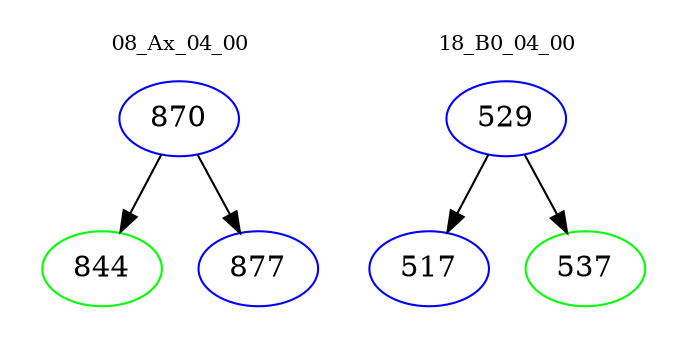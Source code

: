 digraph{
subgraph cluster_0 {
color = white
label = "08_Ax_04_00";
fontsize=10;
T0_870 [label="870", color="blue"]
T0_870 -> T0_844 [color="black"]
T0_844 [label="844", color="green"]
T0_870 -> T0_877 [color="black"]
T0_877 [label="877", color="blue"]
}
subgraph cluster_1 {
color = white
label = "18_B0_04_00";
fontsize=10;
T1_529 [label="529", color="blue"]
T1_529 -> T1_517 [color="black"]
T1_517 [label="517", color="blue"]
T1_529 -> T1_537 [color="black"]
T1_537 [label="537", color="green"]
}
}
